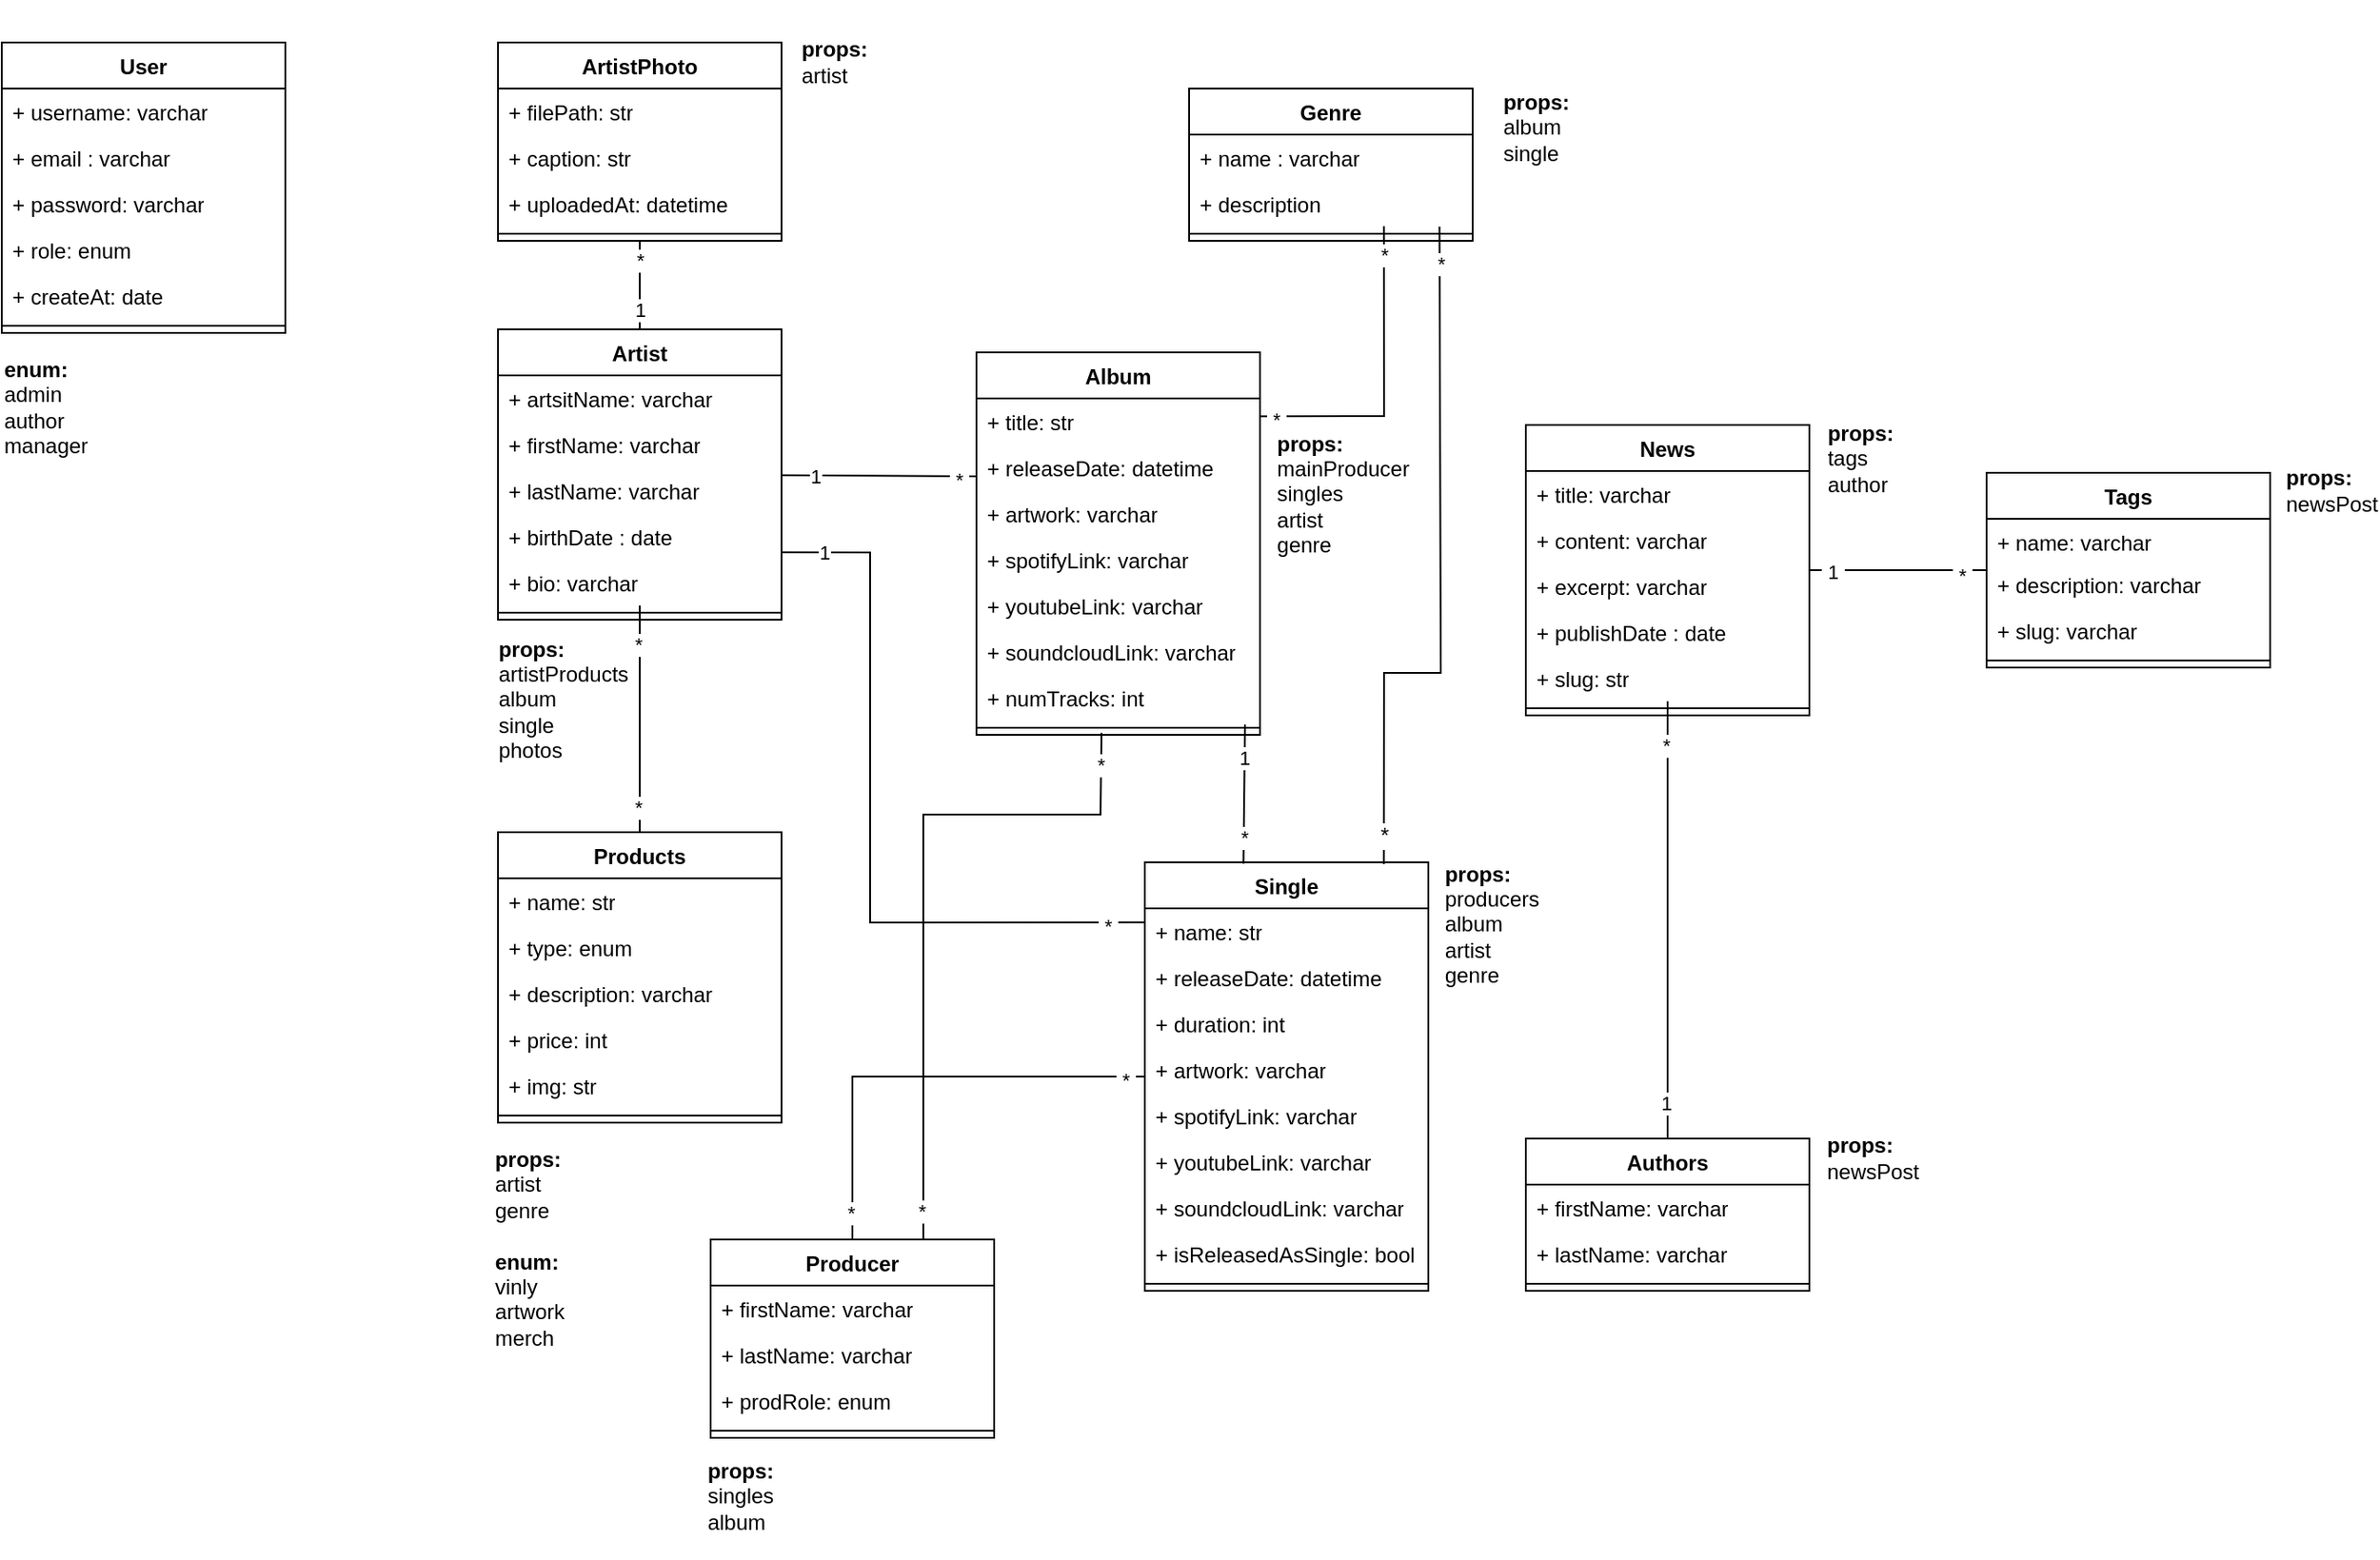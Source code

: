 <mxfile pages="2">
    <diagram name="UML" id="DtVTXq3EOntpWy3pXbEz">
        <mxGraphModel dx="1251" dy="619" grid="1" gridSize="10" guides="1" tooltips="1" connect="1" arrows="1" fold="1" page="1" pageScale="1" pageWidth="850" pageHeight="1100" math="0" shadow="0">
            <root>
                <mxCell id="0"/>
                <mxCell id="1" parent="0"/>
                <mxCell id="GD-0wkw36oxGfVHWwGmy-5" value="Artist" style="swimlane;fontStyle=1;align=center;verticalAlign=top;childLayout=stackLayout;horizontal=1;startSize=26;horizontalStack=0;resizeParent=1;resizeParentMax=0;resizeLast=0;collapsible=1;marginBottom=0;whiteSpace=wrap;html=1;" parent="1" vertex="1">
                    <mxGeometry x="-520" y="326" width="160" height="164" as="geometry"/>
                </mxCell>
                <mxCell id="GD-0wkw36oxGfVHWwGmy-6" value="+ artsitName: varchar" style="text;strokeColor=none;fillColor=none;align=left;verticalAlign=top;spacingLeft=4;spacingRight=4;overflow=hidden;rotatable=0;points=[[0,0.5],[1,0.5]];portConstraint=eastwest;whiteSpace=wrap;html=1;" parent="GD-0wkw36oxGfVHWwGmy-5" vertex="1">
                    <mxGeometry y="26" width="160" height="26" as="geometry"/>
                </mxCell>
                <mxCell id="GD-0wkw36oxGfVHWwGmy-8" value="+ firstName: varchar" style="text;strokeColor=none;fillColor=none;align=left;verticalAlign=top;spacingLeft=4;spacingRight=4;overflow=hidden;rotatable=0;points=[[0,0.5],[1,0.5]];portConstraint=eastwest;whiteSpace=wrap;html=1;" parent="GD-0wkw36oxGfVHWwGmy-5" vertex="1">
                    <mxGeometry y="52" width="160" height="26" as="geometry"/>
                </mxCell>
                <mxCell id="GD-0wkw36oxGfVHWwGmy-41" value="+ lastName: varchar" style="text;strokeColor=none;fillColor=none;align=left;verticalAlign=top;spacingLeft=4;spacingRight=4;overflow=hidden;rotatable=0;points=[[0,0.5],[1,0.5]];portConstraint=eastwest;whiteSpace=wrap;html=1;" parent="GD-0wkw36oxGfVHWwGmy-5" vertex="1">
                    <mxGeometry y="78" width="160" height="26" as="geometry"/>
                </mxCell>
                <mxCell id="GD-0wkw36oxGfVHWwGmy-42" value="+ birthDate : date" style="text;strokeColor=none;fillColor=none;align=left;verticalAlign=top;spacingLeft=4;spacingRight=4;overflow=hidden;rotatable=0;points=[[0,0.5],[1,0.5]];portConstraint=eastwest;whiteSpace=wrap;html=1;" parent="GD-0wkw36oxGfVHWwGmy-5" vertex="1">
                    <mxGeometry y="104" width="160" height="26" as="geometry"/>
                </mxCell>
                <mxCell id="GD-0wkw36oxGfVHWwGmy-72" value="+ bio: varchar" style="text;strokeColor=none;fillColor=none;align=left;verticalAlign=top;spacingLeft=4;spacingRight=4;overflow=hidden;rotatable=0;points=[[0,0.5],[1,0.5]];portConstraint=eastwest;whiteSpace=wrap;html=1;" parent="GD-0wkw36oxGfVHWwGmy-5" vertex="1">
                    <mxGeometry y="130" width="160" height="26" as="geometry"/>
                </mxCell>
                <mxCell id="GD-0wkw36oxGfVHWwGmy-7" value="" style="line;strokeWidth=1;fillColor=none;align=left;verticalAlign=middle;spacingTop=-1;spacingLeft=3;spacingRight=3;rotatable=0;labelPosition=right;points=[];portConstraint=eastwest;strokeColor=inherit;" parent="GD-0wkw36oxGfVHWwGmy-5" vertex="1">
                    <mxGeometry y="156" width="160" height="8" as="geometry"/>
                </mxCell>
                <mxCell id="GD-0wkw36oxGfVHWwGmy-9" value="Album" style="swimlane;fontStyle=1;align=center;verticalAlign=top;childLayout=stackLayout;horizontal=1;startSize=26;horizontalStack=0;resizeParent=1;resizeParentMax=0;resizeLast=0;collapsible=1;marginBottom=0;whiteSpace=wrap;html=1;" parent="1" vertex="1">
                    <mxGeometry x="-250" y="339" width="160" height="216" as="geometry"/>
                </mxCell>
                <mxCell id="GD-0wkw36oxGfVHWwGmy-10" value="+ title: str" style="text;strokeColor=none;fillColor=none;align=left;verticalAlign=top;spacingLeft=4;spacingRight=4;overflow=hidden;rotatable=0;points=[[0,0.5],[1,0.5]];portConstraint=eastwest;whiteSpace=wrap;html=1;" parent="GD-0wkw36oxGfVHWwGmy-9" vertex="1">
                    <mxGeometry y="26" width="160" height="26" as="geometry"/>
                </mxCell>
                <mxCell id="GD-0wkw36oxGfVHWwGmy-12" value="+ releaseDate: datetime" style="text;strokeColor=none;fillColor=none;align=left;verticalAlign=top;spacingLeft=4;spacingRight=4;overflow=hidden;rotatable=0;points=[[0,0.5],[1,0.5]];portConstraint=eastwest;whiteSpace=wrap;html=1;" parent="GD-0wkw36oxGfVHWwGmy-9" vertex="1">
                    <mxGeometry y="52" width="160" height="26" as="geometry"/>
                </mxCell>
                <mxCell id="GD-0wkw36oxGfVHWwGmy-61" value="+ artwork: varchar" style="text;strokeColor=none;fillColor=none;align=left;verticalAlign=top;spacingLeft=4;spacingRight=4;overflow=hidden;rotatable=0;points=[[0,0.5],[1,0.5]];portConstraint=eastwest;whiteSpace=wrap;html=1;" parent="GD-0wkw36oxGfVHWwGmy-9" vertex="1">
                    <mxGeometry y="78" width="160" height="26" as="geometry"/>
                </mxCell>
                <mxCell id="4UESh3HdIKVy0CtWWkke-27" value="+ spotifyLink: varchar" style="text;strokeColor=none;fillColor=none;align=left;verticalAlign=top;spacingLeft=4;spacingRight=4;overflow=hidden;rotatable=0;points=[[0,0.5],[1,0.5]];portConstraint=eastwest;whiteSpace=wrap;html=1;" parent="GD-0wkw36oxGfVHWwGmy-9" vertex="1">
                    <mxGeometry y="104" width="160" height="26" as="geometry"/>
                </mxCell>
                <mxCell id="4UESh3HdIKVy0CtWWkke-28" value="+ youtubeLink: varchar" style="text;strokeColor=none;fillColor=none;align=left;verticalAlign=top;spacingLeft=4;spacingRight=4;overflow=hidden;rotatable=0;points=[[0,0.5],[1,0.5]];portConstraint=eastwest;whiteSpace=wrap;html=1;" parent="GD-0wkw36oxGfVHWwGmy-9" vertex="1">
                    <mxGeometry y="130" width="160" height="26" as="geometry"/>
                </mxCell>
                <mxCell id="4UESh3HdIKVy0CtWWkke-29" value="+ soundcloudLink: varchar" style="text;strokeColor=none;fillColor=none;align=left;verticalAlign=top;spacingLeft=4;spacingRight=4;overflow=hidden;rotatable=0;points=[[0,0.5],[1,0.5]];portConstraint=eastwest;whiteSpace=wrap;html=1;" parent="GD-0wkw36oxGfVHWwGmy-9" vertex="1">
                    <mxGeometry y="156" width="160" height="26" as="geometry"/>
                </mxCell>
                <mxCell id="4UESh3HdIKVy0CtWWkke-36" value="+ numTracks: int" style="text;strokeColor=none;fillColor=none;align=left;verticalAlign=top;spacingLeft=4;spacingRight=4;overflow=hidden;rotatable=0;points=[[0,0.5],[1,0.5]];portConstraint=eastwest;whiteSpace=wrap;html=1;" parent="GD-0wkw36oxGfVHWwGmy-9" vertex="1">
                    <mxGeometry y="182" width="160" height="26" as="geometry"/>
                </mxCell>
                <mxCell id="GD-0wkw36oxGfVHWwGmy-11" value="" style="line;strokeWidth=1;fillColor=none;align=left;verticalAlign=middle;spacingTop=-1;spacingLeft=3;spacingRight=3;rotatable=0;labelPosition=right;points=[];portConstraint=eastwest;strokeColor=inherit;" parent="GD-0wkw36oxGfVHWwGmy-9" vertex="1">
                    <mxGeometry y="208" width="160" height="8" as="geometry"/>
                </mxCell>
                <mxCell id="GD-0wkw36oxGfVHWwGmy-13" value="News" style="swimlane;fontStyle=1;align=center;verticalAlign=top;childLayout=stackLayout;horizontal=1;startSize=26;horizontalStack=0;resizeParent=1;resizeParentMax=0;resizeLast=0;collapsible=1;marginBottom=0;whiteSpace=wrap;html=1;" parent="1" vertex="1">
                    <mxGeometry x="60" y="380" width="160" height="164" as="geometry"/>
                </mxCell>
                <mxCell id="GD-0wkw36oxGfVHWwGmy-14" value="+ title: varchar" style="text;strokeColor=none;fillColor=none;align=left;verticalAlign=top;spacingLeft=4;spacingRight=4;overflow=hidden;rotatable=0;points=[[0,0.5],[1,0.5]];portConstraint=eastwest;whiteSpace=wrap;html=1;" parent="GD-0wkw36oxGfVHWwGmy-13" vertex="1">
                    <mxGeometry y="26" width="160" height="26" as="geometry"/>
                </mxCell>
                <mxCell id="GD-0wkw36oxGfVHWwGmy-16" value="+ content: varchar" style="text;strokeColor=none;fillColor=none;align=left;verticalAlign=top;spacingLeft=4;spacingRight=4;overflow=hidden;rotatable=0;points=[[0,0.5],[1,0.5]];portConstraint=eastwest;whiteSpace=wrap;html=1;" parent="GD-0wkw36oxGfVHWwGmy-13" vertex="1">
                    <mxGeometry y="52" width="160" height="26" as="geometry"/>
                </mxCell>
                <mxCell id="GD-0wkw36oxGfVHWwGmy-70" value="+ excerpt: varchar" style="text;strokeColor=none;fillColor=none;align=left;verticalAlign=top;spacingLeft=4;spacingRight=4;overflow=hidden;rotatable=0;points=[[0,0.5],[1,0.5]];portConstraint=eastwest;whiteSpace=wrap;html=1;" parent="GD-0wkw36oxGfVHWwGmy-13" vertex="1">
                    <mxGeometry y="78" width="160" height="26" as="geometry"/>
                </mxCell>
                <mxCell id="GD-0wkw36oxGfVHWwGmy-71" value="+ publishDate : date" style="text;strokeColor=none;fillColor=none;align=left;verticalAlign=top;spacingLeft=4;spacingRight=4;overflow=hidden;rotatable=0;points=[[0,0.5],[1,0.5]];portConstraint=eastwest;whiteSpace=wrap;html=1;" parent="GD-0wkw36oxGfVHWwGmy-13" vertex="1">
                    <mxGeometry y="104" width="160" height="26" as="geometry"/>
                </mxCell>
                <mxCell id="GD-0wkw36oxGfVHWwGmy-80" value="+ slug: str" style="text;strokeColor=none;fillColor=none;align=left;verticalAlign=top;spacingLeft=4;spacingRight=4;overflow=hidden;rotatable=0;points=[[0,0.5],[1,0.5]];portConstraint=eastwest;whiteSpace=wrap;html=1;" parent="GD-0wkw36oxGfVHWwGmy-13" vertex="1">
                    <mxGeometry y="130" width="160" height="26" as="geometry"/>
                </mxCell>
                <mxCell id="GD-0wkw36oxGfVHWwGmy-15" value="" style="line;strokeWidth=1;fillColor=none;align=left;verticalAlign=middle;spacingTop=-1;spacingLeft=3;spacingRight=3;rotatable=0;labelPosition=right;points=[];portConstraint=eastwest;strokeColor=inherit;" parent="GD-0wkw36oxGfVHWwGmy-13" vertex="1">
                    <mxGeometry y="156" width="160" height="8" as="geometry"/>
                </mxCell>
                <mxCell id="GD-0wkw36oxGfVHWwGmy-17" value="Products" style="swimlane;fontStyle=1;align=center;verticalAlign=top;childLayout=stackLayout;horizontal=1;startSize=26;horizontalStack=0;resizeParent=1;resizeParentMax=0;resizeLast=0;collapsible=1;marginBottom=0;whiteSpace=wrap;html=1;" parent="1" vertex="1">
                    <mxGeometry x="-520" y="610" width="160" height="164" as="geometry"/>
                </mxCell>
                <mxCell id="GD-0wkw36oxGfVHWwGmy-18" value="+ name: str" style="text;strokeColor=none;fillColor=none;align=left;verticalAlign=top;spacingLeft=4;spacingRight=4;overflow=hidden;rotatable=0;points=[[0,0.5],[1,0.5]];portConstraint=eastwest;whiteSpace=wrap;html=1;" parent="GD-0wkw36oxGfVHWwGmy-17" vertex="1">
                    <mxGeometry y="26" width="160" height="26" as="geometry"/>
                </mxCell>
                <mxCell id="GD-0wkw36oxGfVHWwGmy-20" value="+ type: enum" style="text;strokeColor=none;fillColor=none;align=left;verticalAlign=top;spacingLeft=4;spacingRight=4;overflow=hidden;rotatable=0;points=[[0,0.5],[1,0.5]];portConstraint=eastwest;whiteSpace=wrap;html=1;" parent="GD-0wkw36oxGfVHWwGmy-17" vertex="1">
                    <mxGeometry y="52" width="160" height="26" as="geometry"/>
                </mxCell>
                <mxCell id="GD-0wkw36oxGfVHWwGmy-68" value="+ description: varchar" style="text;strokeColor=none;fillColor=none;align=left;verticalAlign=top;spacingLeft=4;spacingRight=4;overflow=hidden;rotatable=0;points=[[0,0.5],[1,0.5]];portConstraint=eastwest;whiteSpace=wrap;html=1;" parent="GD-0wkw36oxGfVHWwGmy-17" vertex="1">
                    <mxGeometry y="78" width="160" height="26" as="geometry"/>
                </mxCell>
                <mxCell id="GD-0wkw36oxGfVHWwGmy-69" value="+ price: int" style="text;strokeColor=none;fillColor=none;align=left;verticalAlign=top;spacingLeft=4;spacingRight=4;overflow=hidden;rotatable=0;points=[[0,0.5],[1,0.5]];portConstraint=eastwest;whiteSpace=wrap;html=1;" parent="GD-0wkw36oxGfVHWwGmy-17" vertex="1">
                    <mxGeometry y="104" width="160" height="26" as="geometry"/>
                </mxCell>
                <mxCell id="2" value="+ img: str" style="text;strokeColor=none;fillColor=none;align=left;verticalAlign=top;spacingLeft=4;spacingRight=4;overflow=hidden;rotatable=0;points=[[0,0.5],[1,0.5]];portConstraint=eastwest;whiteSpace=wrap;html=1;" parent="GD-0wkw36oxGfVHWwGmy-17" vertex="1">
                    <mxGeometry y="130" width="160" height="26" as="geometry"/>
                </mxCell>
                <mxCell id="GD-0wkw36oxGfVHWwGmy-19" value="" style="line;strokeWidth=1;fillColor=none;align=left;verticalAlign=middle;spacingTop=-1;spacingLeft=3;spacingRight=3;rotatable=0;labelPosition=right;points=[];portConstraint=eastwest;strokeColor=inherit;" parent="GD-0wkw36oxGfVHWwGmy-17" vertex="1">
                    <mxGeometry y="156" width="160" height="8" as="geometry"/>
                </mxCell>
                <mxCell id="GD-0wkw36oxGfVHWwGmy-37" value="Authors" style="swimlane;fontStyle=1;align=center;verticalAlign=top;childLayout=stackLayout;horizontal=1;startSize=26;horizontalStack=0;resizeParent=1;resizeParentMax=0;resizeLast=0;collapsible=1;marginBottom=0;whiteSpace=wrap;html=1;" parent="1" vertex="1">
                    <mxGeometry x="60" y="783" width="160" height="86" as="geometry"/>
                </mxCell>
                <mxCell id="GD-0wkw36oxGfVHWwGmy-38" value="+ firstName: varchar" style="text;strokeColor=none;fillColor=none;align=left;verticalAlign=top;spacingLeft=4;spacingRight=4;overflow=hidden;rotatable=0;points=[[0,0.5],[1,0.5]];portConstraint=eastwest;whiteSpace=wrap;html=1;" parent="GD-0wkw36oxGfVHWwGmy-37" vertex="1">
                    <mxGeometry y="26" width="160" height="26" as="geometry"/>
                </mxCell>
                <mxCell id="GD-0wkw36oxGfVHWwGmy-40" value="+ lastName: varchar" style="text;strokeColor=none;fillColor=none;align=left;verticalAlign=top;spacingLeft=4;spacingRight=4;overflow=hidden;rotatable=0;points=[[0,0.5],[1,0.5]];portConstraint=eastwest;whiteSpace=wrap;html=1;" parent="GD-0wkw36oxGfVHWwGmy-37" vertex="1">
                    <mxGeometry y="52" width="160" height="26" as="geometry"/>
                </mxCell>
                <mxCell id="GD-0wkw36oxGfVHWwGmy-39" value="" style="line;strokeWidth=1;fillColor=none;align=left;verticalAlign=middle;spacingTop=-1;spacingLeft=3;spacingRight=3;rotatable=0;labelPosition=right;points=[];portConstraint=eastwest;strokeColor=inherit;" parent="GD-0wkw36oxGfVHWwGmy-37" vertex="1">
                    <mxGeometry y="78" width="160" height="8" as="geometry"/>
                </mxCell>
                <mxCell id="GD-0wkw36oxGfVHWwGmy-44" value="Genre" style="swimlane;fontStyle=1;align=center;verticalAlign=top;childLayout=stackLayout;horizontal=1;startSize=26;horizontalStack=0;resizeParent=1;resizeParentMax=0;resizeLast=0;collapsible=1;marginBottom=0;whiteSpace=wrap;html=1;" parent="1" vertex="1">
                    <mxGeometry x="-130" y="190" width="160" height="86" as="geometry"/>
                </mxCell>
                <mxCell id="GD-0wkw36oxGfVHWwGmy-45" value="+ name : varchar" style="text;strokeColor=none;fillColor=none;align=left;verticalAlign=top;spacingLeft=4;spacingRight=4;overflow=hidden;rotatable=0;points=[[0,0.5],[1,0.5]];portConstraint=eastwest;whiteSpace=wrap;html=1;" parent="GD-0wkw36oxGfVHWwGmy-44" vertex="1">
                    <mxGeometry y="26" width="160" height="26" as="geometry"/>
                </mxCell>
                <mxCell id="GD-0wkw36oxGfVHWwGmy-47" value="+ description" style="text;strokeColor=none;fillColor=none;align=left;verticalAlign=top;spacingLeft=4;spacingRight=4;overflow=hidden;rotatable=0;points=[[0,0.5],[1,0.5]];portConstraint=eastwest;whiteSpace=wrap;html=1;" parent="GD-0wkw36oxGfVHWwGmy-44" vertex="1">
                    <mxGeometry y="52" width="160" height="26" as="geometry"/>
                </mxCell>
                <mxCell id="GD-0wkw36oxGfVHWwGmy-46" value="" style="line;strokeWidth=1;fillColor=none;align=left;verticalAlign=middle;spacingTop=-1;spacingLeft=3;spacingRight=3;rotatable=0;labelPosition=right;points=[];portConstraint=eastwest;strokeColor=inherit;" parent="GD-0wkw36oxGfVHWwGmy-44" vertex="1">
                    <mxGeometry y="78" width="160" height="8" as="geometry"/>
                </mxCell>
                <mxCell id="GD-0wkw36oxGfVHWwGmy-51" value="Producer" style="swimlane;fontStyle=1;align=center;verticalAlign=top;childLayout=stackLayout;horizontal=1;startSize=26;horizontalStack=0;resizeParent=1;resizeParentMax=0;resizeLast=0;collapsible=1;marginBottom=0;whiteSpace=wrap;html=1;" parent="1" vertex="1">
                    <mxGeometry x="-400" y="840" width="160" height="112" as="geometry"/>
                </mxCell>
                <mxCell id="GD-0wkw36oxGfVHWwGmy-52" value="+ firstName: varchar" style="text;strokeColor=none;fillColor=none;align=left;verticalAlign=top;spacingLeft=4;spacingRight=4;overflow=hidden;rotatable=0;points=[[0,0.5],[1,0.5]];portConstraint=eastwest;whiteSpace=wrap;html=1;" parent="GD-0wkw36oxGfVHWwGmy-51" vertex="1">
                    <mxGeometry y="26" width="160" height="26" as="geometry"/>
                </mxCell>
                <mxCell id="4UESh3HdIKVy0CtWWkke-35" value="+ lastName: varchar" style="text;strokeColor=none;fillColor=none;align=left;verticalAlign=top;spacingLeft=4;spacingRight=4;overflow=hidden;rotatable=0;points=[[0,0.5],[1,0.5]];portConstraint=eastwest;whiteSpace=wrap;html=1;" parent="GD-0wkw36oxGfVHWwGmy-51" vertex="1">
                    <mxGeometry y="52" width="160" height="26" as="geometry"/>
                </mxCell>
                <mxCell id="ZpP_LPlUq7mMSXx5Xfhz-1" value="+ prodRole: enum" style="text;strokeColor=none;fillColor=none;align=left;verticalAlign=top;spacingLeft=4;spacingRight=4;overflow=hidden;rotatable=0;points=[[0,0.5],[1,0.5]];portConstraint=eastwest;whiteSpace=wrap;html=1;" parent="GD-0wkw36oxGfVHWwGmy-51" vertex="1">
                    <mxGeometry y="78" width="160" height="26" as="geometry"/>
                </mxCell>
                <mxCell id="GD-0wkw36oxGfVHWwGmy-53" value="" style="line;strokeWidth=1;fillColor=none;align=left;verticalAlign=middle;spacingTop=-1;spacingLeft=3;spacingRight=3;rotatable=0;labelPosition=right;points=[];portConstraint=eastwest;strokeColor=inherit;" parent="GD-0wkw36oxGfVHWwGmy-51" vertex="1">
                    <mxGeometry y="104" width="160" height="8" as="geometry"/>
                </mxCell>
                <mxCell id="GD-0wkw36oxGfVHWwGmy-62" value="Single" style="swimlane;fontStyle=1;align=center;verticalAlign=top;childLayout=stackLayout;horizontal=1;startSize=26;horizontalStack=0;resizeParent=1;resizeParentMax=0;resizeLast=0;collapsible=1;marginBottom=0;whiteSpace=wrap;html=1;" parent="1" vertex="1">
                    <mxGeometry x="-155" y="627" width="160" height="242" as="geometry"/>
                </mxCell>
                <mxCell id="GD-0wkw36oxGfVHWwGmy-63" value="+ name: str" style="text;strokeColor=none;fillColor=none;align=left;verticalAlign=top;spacingLeft=4;spacingRight=4;overflow=hidden;rotatable=0;points=[[0,0.5],[1,0.5]];portConstraint=eastwest;whiteSpace=wrap;html=1;" parent="GD-0wkw36oxGfVHWwGmy-62" vertex="1">
                    <mxGeometry y="26" width="160" height="26" as="geometry"/>
                </mxCell>
                <mxCell id="GD-0wkw36oxGfVHWwGmy-65" value="+ releaseDate: datetime" style="text;strokeColor=none;fillColor=none;align=left;verticalAlign=top;spacingLeft=4;spacingRight=4;overflow=hidden;rotatable=0;points=[[0,0.5],[1,0.5]];portConstraint=eastwest;whiteSpace=wrap;html=1;" parent="GD-0wkw36oxGfVHWwGmy-62" vertex="1">
                    <mxGeometry y="52" width="160" height="26" as="geometry"/>
                </mxCell>
                <mxCell id="GD-0wkw36oxGfVHWwGmy-66" value="+ duration: int" style="text;strokeColor=none;fillColor=none;align=left;verticalAlign=top;spacingLeft=4;spacingRight=4;overflow=hidden;rotatable=0;points=[[0,0.5],[1,0.5]];portConstraint=eastwest;whiteSpace=wrap;html=1;" parent="GD-0wkw36oxGfVHWwGmy-62" vertex="1">
                    <mxGeometry y="78" width="160" height="26" as="geometry"/>
                </mxCell>
                <mxCell id="GD-0wkw36oxGfVHWwGmy-67" value="+ artwork: varchar" style="text;strokeColor=none;fillColor=none;align=left;verticalAlign=top;spacingLeft=4;spacingRight=4;overflow=hidden;rotatable=0;points=[[0,0.5],[1,0.5]];portConstraint=eastwest;whiteSpace=wrap;html=1;" parent="GD-0wkw36oxGfVHWwGmy-62" vertex="1">
                    <mxGeometry y="104" width="160" height="26" as="geometry"/>
                </mxCell>
                <mxCell id="4UESh3HdIKVy0CtWWkke-31" value="+ spotifyLink: varchar" style="text;strokeColor=none;fillColor=none;align=left;verticalAlign=top;spacingLeft=4;spacingRight=4;overflow=hidden;rotatable=0;points=[[0,0.5],[1,0.5]];portConstraint=eastwest;whiteSpace=wrap;html=1;" parent="GD-0wkw36oxGfVHWwGmy-62" vertex="1">
                    <mxGeometry y="130" width="160" height="26" as="geometry"/>
                </mxCell>
                <mxCell id="4UESh3HdIKVy0CtWWkke-32" value="+ youtubeLink: varchar" style="text;strokeColor=none;fillColor=none;align=left;verticalAlign=top;spacingLeft=4;spacingRight=4;overflow=hidden;rotatable=0;points=[[0,0.5],[1,0.5]];portConstraint=eastwest;whiteSpace=wrap;html=1;" parent="GD-0wkw36oxGfVHWwGmy-62" vertex="1">
                    <mxGeometry y="156" width="160" height="26" as="geometry"/>
                </mxCell>
                <mxCell id="4UESh3HdIKVy0CtWWkke-33" value="+ soundcloudLink: varchar" style="text;strokeColor=none;fillColor=none;align=left;verticalAlign=top;spacingLeft=4;spacingRight=4;overflow=hidden;rotatable=0;points=[[0,0.5],[1,0.5]];portConstraint=eastwest;whiteSpace=wrap;html=1;" parent="GD-0wkw36oxGfVHWwGmy-62" vertex="1">
                    <mxGeometry y="182" width="160" height="26" as="geometry"/>
                </mxCell>
                <mxCell id="4UESh3HdIKVy0CtWWkke-34" value="+ isReleasedAsSingle: bool" style="text;strokeColor=none;fillColor=none;align=left;verticalAlign=top;spacingLeft=4;spacingRight=4;overflow=hidden;rotatable=0;points=[[0,0.5],[1,0.5]];portConstraint=eastwest;whiteSpace=wrap;html=1;" parent="GD-0wkw36oxGfVHWwGmy-62" vertex="1">
                    <mxGeometry y="208" width="160" height="26" as="geometry"/>
                </mxCell>
                <mxCell id="GD-0wkw36oxGfVHWwGmy-64" value="" style="line;strokeWidth=1;fillColor=none;align=left;verticalAlign=middle;spacingTop=-1;spacingLeft=3;spacingRight=3;rotatable=0;labelPosition=right;points=[];portConstraint=eastwest;strokeColor=inherit;" parent="GD-0wkw36oxGfVHWwGmy-62" vertex="1">
                    <mxGeometry y="234" width="160" height="8" as="geometry"/>
                </mxCell>
                <mxCell id="GD-0wkw36oxGfVHWwGmy-74" value="Tags" style="swimlane;fontStyle=1;align=center;verticalAlign=top;childLayout=stackLayout;horizontal=1;startSize=26;horizontalStack=0;resizeParent=1;resizeParentMax=0;resizeLast=0;collapsible=1;marginBottom=0;whiteSpace=wrap;html=1;" parent="1" vertex="1">
                    <mxGeometry x="320" y="407" width="160" height="110" as="geometry"/>
                </mxCell>
                <mxCell id="GD-0wkw36oxGfVHWwGmy-75" value="+ name: varchar" style="text;strokeColor=none;fillColor=none;align=left;verticalAlign=top;spacingLeft=4;spacingRight=4;overflow=hidden;rotatable=0;points=[[0,0.5],[1,0.5]];portConstraint=eastwest;whiteSpace=wrap;html=1;" parent="GD-0wkw36oxGfVHWwGmy-74" vertex="1">
                    <mxGeometry y="26" width="160" height="24" as="geometry"/>
                </mxCell>
                <mxCell id="GD-0wkw36oxGfVHWwGmy-77" value="+ description: varchar" style="text;strokeColor=none;fillColor=none;align=left;verticalAlign=top;spacingLeft=4;spacingRight=4;overflow=hidden;rotatable=0;points=[[0,0.5],[1,0.5]];portConstraint=eastwest;whiteSpace=wrap;html=1;" parent="GD-0wkw36oxGfVHWwGmy-74" vertex="1">
                    <mxGeometry y="50" width="160" height="26" as="geometry"/>
                </mxCell>
                <mxCell id="GD-0wkw36oxGfVHWwGmy-78" value="+ slug: varchar" style="text;strokeColor=none;fillColor=none;align=left;verticalAlign=top;spacingLeft=4;spacingRight=4;overflow=hidden;rotatable=0;points=[[0,0.5],[1,0.5]];portConstraint=eastwest;whiteSpace=wrap;html=1;" parent="GD-0wkw36oxGfVHWwGmy-74" vertex="1">
                    <mxGeometry y="76" width="160" height="26" as="geometry"/>
                </mxCell>
                <mxCell id="GD-0wkw36oxGfVHWwGmy-76" value="" style="line;strokeWidth=1;fillColor=none;align=left;verticalAlign=middle;spacingTop=-1;spacingLeft=3;spacingRight=3;rotatable=0;labelPosition=right;points=[];portConstraint=eastwest;strokeColor=inherit;" parent="GD-0wkw36oxGfVHWwGmy-74" vertex="1">
                    <mxGeometry y="102" width="160" height="8" as="geometry"/>
                </mxCell>
                <mxCell id="4UESh3HdIKVy0CtWWkke-2" value="" style="html=1;verticalAlign=bottom;endArrow=none;curved=0;rounded=0;endFill=0;" parent="1" source="GD-0wkw36oxGfVHWwGmy-5" edge="1">
                    <mxGeometry width="80" relative="1" as="geometry">
                        <mxPoint x="-120" y="640" as="sourcePoint"/>
                        <mxPoint x="-250" y="409" as="targetPoint"/>
                        <mxPoint as="offset"/>
                    </mxGeometry>
                </mxCell>
                <mxCell id="4UESh3HdIKVy0CtWWkke-3" value="1" style="edgeLabel;html=1;align=center;verticalAlign=middle;resizable=0;points=[];" parent="4UESh3HdIKVy0CtWWkke-2" vertex="1" connectable="0">
                    <mxGeometry x="-0.881" relative="1" as="geometry">
                        <mxPoint x="12" as="offset"/>
                    </mxGeometry>
                </mxCell>
                <mxCell id="4UESh3HdIKVy0CtWWkke-4" value="&amp;nbsp;*&amp;nbsp; " style="edgeLabel;html=1;align=center;verticalAlign=middle;resizable=0;points=[];" parent="4UESh3HdIKVy0CtWWkke-2" vertex="1" connectable="0">
                    <mxGeometry x="0.879" relative="1" as="geometry">
                        <mxPoint x="-4" y="2" as="offset"/>
                    </mxGeometry>
                </mxCell>
                <mxCell id="4UESh3HdIKVy0CtWWkke-5" value="" style="html=1;verticalAlign=bottom;endArrow=none;curved=0;rounded=0;endFill=0;entryX=0;entryY=0.14;entryDx=0;entryDy=0;exitX=1.003;exitY=0.84;exitDx=0;exitDy=0;exitPerimeter=0;entryPerimeter=0;" parent="1" source="GD-0wkw36oxGfVHWwGmy-42" target="GD-0wkw36oxGfVHWwGmy-62" edge="1">
                    <mxGeometry width="80" relative="1" as="geometry">
                        <mxPoint x="-350" y="418" as="sourcePoint"/>
                        <mxPoint x="-230" y="418" as="targetPoint"/>
                        <mxPoint as="offset"/>
                        <Array as="points">
                            <mxPoint x="-310" y="452"/>
                            <mxPoint x="-310" y="661"/>
                        </Array>
                    </mxGeometry>
                </mxCell>
                <mxCell id="4UESh3HdIKVy0CtWWkke-6" value="1" style="edgeLabel;html=1;align=center;verticalAlign=middle;resizable=0;points=[];" parent="4UESh3HdIKVy0CtWWkke-5" vertex="1" connectable="0">
                    <mxGeometry x="-0.881" relative="1" as="geometry">
                        <mxPoint x="-1" as="offset"/>
                    </mxGeometry>
                </mxCell>
                <mxCell id="4UESh3HdIKVy0CtWWkke-7" value="&amp;nbsp;*&amp;nbsp; " style="edgeLabel;html=1;align=center;verticalAlign=middle;resizable=0;points=[];" parent="4UESh3HdIKVy0CtWWkke-5" vertex="1" connectable="0">
                    <mxGeometry x="0.879" relative="1" as="geometry">
                        <mxPoint x="4" y="2" as="offset"/>
                    </mxGeometry>
                </mxCell>
                <mxCell id="4UESh3HdIKVy0CtWWkke-8" value="" style="html=1;verticalAlign=bottom;endArrow=none;curved=0;rounded=0;endFill=0;entryX=0.348;entryY=0.003;entryDx=0;entryDy=0;entryPerimeter=0;exitX=0.947;exitY=0.273;exitDx=0;exitDy=0;exitPerimeter=0;" parent="1" source="GD-0wkw36oxGfVHWwGmy-11" target="GD-0wkw36oxGfVHWwGmy-62" edge="1">
                    <mxGeometry width="80" relative="1" as="geometry">
                        <mxPoint x="-99" y="560" as="sourcePoint"/>
                        <mxPoint x="-110" y="627" as="targetPoint"/>
                        <mxPoint as="offset"/>
                    </mxGeometry>
                </mxCell>
                <mxCell id="4UESh3HdIKVy0CtWWkke-9" value="&lt;div&gt;1&lt;/div&gt;" style="edgeLabel;html=1;align=center;verticalAlign=middle;resizable=0;points=[];" parent="4UESh3HdIKVy0CtWWkke-8" vertex="1" connectable="0">
                    <mxGeometry x="-0.881" relative="1" as="geometry">
                        <mxPoint x="-1" y="14" as="offset"/>
                    </mxGeometry>
                </mxCell>
                <mxCell id="4UESh3HdIKVy0CtWWkke-10" value="&amp;nbsp;*&amp;nbsp; " style="edgeLabel;html=1;align=center;verticalAlign=middle;resizable=0;points=[];" parent="4UESh3HdIKVy0CtWWkke-8" vertex="1" connectable="0">
                    <mxGeometry x="0.879" relative="1" as="geometry">
                        <mxPoint y="-10" as="offset"/>
                    </mxGeometry>
                </mxCell>
                <mxCell id="4UESh3HdIKVy0CtWWkke-11" value="" style="html=1;verticalAlign=bottom;endArrow=none;curved=0;rounded=0;endFill=0;" parent="1" source="GD-0wkw36oxGfVHWwGmy-72" target="GD-0wkw36oxGfVHWwGmy-17" edge="1">
                    <mxGeometry width="80" relative="1" as="geometry">
                        <mxPoint x="-440" y="510" as="sourcePoint"/>
                        <mxPoint x="-440.43" y="603" as="targetPoint"/>
                        <mxPoint as="offset"/>
                    </mxGeometry>
                </mxCell>
                <mxCell id="4UESh3HdIKVy0CtWWkke-12" value="&lt;div&gt;*&lt;/div&gt;" style="edgeLabel;html=1;align=center;verticalAlign=middle;resizable=0;points=[];" parent="4UESh3HdIKVy0CtWWkke-11" vertex="1" connectable="0">
                    <mxGeometry x="-0.881" relative="1" as="geometry">
                        <mxPoint x="-1" y="14" as="offset"/>
                    </mxGeometry>
                </mxCell>
                <mxCell id="4UESh3HdIKVy0CtWWkke-13" value="&amp;nbsp;*&amp;nbsp; " style="edgeLabel;html=1;align=center;verticalAlign=middle;resizable=0;points=[];" parent="4UESh3HdIKVy0CtWWkke-11" vertex="1" connectable="0">
                    <mxGeometry x="0.879" relative="1" as="geometry">
                        <mxPoint x="-1" y="-7" as="offset"/>
                    </mxGeometry>
                </mxCell>
                <mxCell id="4UESh3HdIKVy0CtWWkke-18" value="" style="html=1;verticalAlign=bottom;endArrow=none;curved=0;rounded=0;endFill=0;entryX=0.997;entryY=0.391;entryDx=0;entryDy=0;entryPerimeter=0;exitX=0.687;exitY=0.99;exitDx=0;exitDy=0;exitPerimeter=0;" parent="1" source="GD-0wkw36oxGfVHWwGmy-47" target="GD-0wkw36oxGfVHWwGmy-10" edge="1">
                    <mxGeometry width="80" relative="1" as="geometry">
                        <mxPoint x="-20" y="280" as="sourcePoint"/>
                        <mxPoint x="-160" y="320" as="targetPoint"/>
                        <mxPoint as="offset"/>
                        <Array as="points">
                            <mxPoint x="-20" y="375"/>
                        </Array>
                    </mxGeometry>
                </mxCell>
                <mxCell id="4UESh3HdIKVy0CtWWkke-19" value="*" style="edgeLabel;html=1;align=center;verticalAlign=middle;resizable=0;points=[];" parent="4UESh3HdIKVy0CtWWkke-18" vertex="1" connectable="0">
                    <mxGeometry x="-0.881" relative="1" as="geometry">
                        <mxPoint y="6" as="offset"/>
                    </mxGeometry>
                </mxCell>
                <mxCell id="4UESh3HdIKVy0CtWWkke-20" value="&amp;nbsp;*&amp;nbsp; " style="edgeLabel;html=1;align=center;verticalAlign=middle;resizable=0;points=[];" parent="4UESh3HdIKVy0CtWWkke-18" vertex="1" connectable="0">
                    <mxGeometry x="0.879" relative="1" as="geometry">
                        <mxPoint x="-2" y="2" as="offset"/>
                    </mxGeometry>
                </mxCell>
                <mxCell id="4UESh3HdIKVy0CtWWkke-24" value="" style="html=1;verticalAlign=bottom;endArrow=none;curved=0;rounded=0;endFill=0;exitX=0.883;exitY=1;exitDx=0;exitDy=0;exitPerimeter=0;entryX=0.843;entryY=0.004;entryDx=0;entryDy=0;entryPerimeter=0;" parent="1" source="GD-0wkw36oxGfVHWwGmy-47" target="GD-0wkw36oxGfVHWwGmy-62" edge="1">
                    <mxGeometry width="80" relative="1" as="geometry">
                        <mxPoint x="20" y="310" as="sourcePoint"/>
                        <mxPoint x="-20" y="569" as="targetPoint"/>
                        <mxPoint as="offset"/>
                        <Array as="points">
                            <mxPoint x="12" y="520"/>
                            <mxPoint x="-20" y="520"/>
                        </Array>
                    </mxGeometry>
                </mxCell>
                <mxCell id="4UESh3HdIKVy0CtWWkke-25" value="*" style="edgeLabel;html=1;align=center;verticalAlign=middle;resizable=0;points=[];spacingTop=0;spacing=0;" parent="4UESh3HdIKVy0CtWWkke-24" vertex="1" connectable="0">
                    <mxGeometry x="-0.881" relative="1" as="geometry">
                        <mxPoint y="-3" as="offset"/>
                    </mxGeometry>
                </mxCell>
                <mxCell id="4UESh3HdIKVy0CtWWkke-37" value="&amp;nbsp;*&amp;nbsp; " style="edgeLabel;html=1;align=center;verticalAlign=middle;resizable=0;points=[];spacingLeft=4;spacingRight=4;fontFamily=Helvetica;fontSize=12;fontColor=default;fillColor=none;gradientColor=none;" parent="4UESh3HdIKVy0CtWWkke-24" vertex="1" connectable="0">
                    <mxGeometry x="0.911" y="2" relative="1" as="geometry">
                        <mxPoint x="-2" y="1" as="offset"/>
                    </mxGeometry>
                </mxCell>
                <mxCell id="4UESh3HdIKVy0CtWWkke-38" value="ArtistPhoto" style="swimlane;fontStyle=1;align=center;verticalAlign=top;childLayout=stackLayout;horizontal=1;startSize=26;horizontalStack=0;resizeParent=1;resizeParentMax=0;resizeLast=0;collapsible=1;marginBottom=0;whiteSpace=wrap;html=1;" parent="1" vertex="1">
                    <mxGeometry x="-520" y="164" width="160" height="112" as="geometry"/>
                </mxCell>
                <mxCell id="4UESh3HdIKVy0CtWWkke-39" value="+ filePath: str" style="text;strokeColor=none;fillColor=none;align=left;verticalAlign=top;spacingLeft=4;spacingRight=4;overflow=hidden;rotatable=0;points=[[0,0.5],[1,0.5]];portConstraint=eastwest;whiteSpace=wrap;html=1;" parent="4UESh3HdIKVy0CtWWkke-38" vertex="1">
                    <mxGeometry y="26" width="160" height="26" as="geometry"/>
                </mxCell>
                <mxCell id="4UESh3HdIKVy0CtWWkke-41" value="+ caption: str" style="text;strokeColor=none;fillColor=none;align=left;verticalAlign=top;spacingLeft=4;spacingRight=4;overflow=hidden;rotatable=0;points=[[0,0.5],[1,0.5]];portConstraint=eastwest;whiteSpace=wrap;html=1;" parent="4UESh3HdIKVy0CtWWkke-38" vertex="1">
                    <mxGeometry y="52" width="160" height="26" as="geometry"/>
                </mxCell>
                <mxCell id="4UESh3HdIKVy0CtWWkke-42" value="+ uploadedAt: datetime" style="text;strokeColor=none;fillColor=none;align=left;verticalAlign=top;spacingLeft=4;spacingRight=4;overflow=hidden;rotatable=0;points=[[0,0.5],[1,0.5]];portConstraint=eastwest;whiteSpace=wrap;html=1;" parent="4UESh3HdIKVy0CtWWkke-38" vertex="1">
                    <mxGeometry y="78" width="160" height="26" as="geometry"/>
                </mxCell>
                <mxCell id="4UESh3HdIKVy0CtWWkke-40" value="" style="line;strokeWidth=1;fillColor=none;align=left;verticalAlign=middle;spacingTop=-1;spacingLeft=3;spacingRight=3;rotatable=0;labelPosition=right;points=[];portConstraint=eastwest;strokeColor=inherit;" parent="4UESh3HdIKVy0CtWWkke-38" vertex="1">
                    <mxGeometry y="104" width="160" height="8" as="geometry"/>
                </mxCell>
                <mxCell id="4UESh3HdIKVy0CtWWkke-44" value="" style="html=1;verticalAlign=bottom;endArrow=none;curved=0;rounded=0;endFill=0;" parent="1" source="GD-0wkw36oxGfVHWwGmy-5" target="4UESh3HdIKVy0CtWWkke-38" edge="1">
                    <mxGeometry width="80" relative="1" as="geometry">
                        <mxPoint x="-430" y="500" as="sourcePoint"/>
                        <mxPoint x="-310" y="250" as="targetPoint"/>
                        <mxPoint as="offset"/>
                    </mxGeometry>
                </mxCell>
                <mxCell id="4UESh3HdIKVy0CtWWkke-45" value="&lt;div&gt;1&lt;/div&gt;" style="edgeLabel;html=1;align=center;verticalAlign=middle;resizable=0;points=[];" parent="4UESh3HdIKVy0CtWWkke-44" vertex="1" connectable="0">
                    <mxGeometry x="-0.881" relative="1" as="geometry">
                        <mxPoint y="-8" as="offset"/>
                    </mxGeometry>
                </mxCell>
                <mxCell id="4UESh3HdIKVy0CtWWkke-46" value="&amp;nbsp;*&amp;nbsp; " style="edgeLabel;html=1;align=center;verticalAlign=middle;resizable=0;points=[];" parent="4UESh3HdIKVy0CtWWkke-44" vertex="1" connectable="0">
                    <mxGeometry x="0.879" relative="1" as="geometry">
                        <mxPoint y="8" as="offset"/>
                    </mxGeometry>
                </mxCell>
                <mxCell id="4UESh3HdIKVy0CtWWkke-47" value="" style="html=1;verticalAlign=bottom;endArrow=none;curved=0;rounded=0;endFill=0;" parent="1" source="GD-0wkw36oxGfVHWwGmy-51" target="GD-0wkw36oxGfVHWwGmy-62" edge="1">
                    <mxGeometry width="80" relative="1" as="geometry">
                        <mxPoint x="-350" y="470" as="sourcePoint"/>
                        <mxPoint x="-145" y="671" as="targetPoint"/>
                        <mxPoint as="offset"/>
                        <Array as="points">
                            <mxPoint x="-320" y="748"/>
                        </Array>
                    </mxGeometry>
                </mxCell>
                <mxCell id="4UESh3HdIKVy0CtWWkke-48" value="*" style="edgeLabel;html=1;align=center;verticalAlign=middle;resizable=0;points=[];" parent="4UESh3HdIKVy0CtWWkke-47" vertex="1" connectable="0">
                    <mxGeometry x="-0.881" relative="1" as="geometry">
                        <mxPoint x="-1" as="offset"/>
                    </mxGeometry>
                </mxCell>
                <mxCell id="4UESh3HdIKVy0CtWWkke-49" value="&amp;nbsp;*&amp;nbsp; " style="edgeLabel;html=1;align=center;verticalAlign=middle;resizable=0;points=[];" parent="4UESh3HdIKVy0CtWWkke-47" vertex="1" connectable="0">
                    <mxGeometry x="0.879" relative="1" as="geometry">
                        <mxPoint x="4" y="2" as="offset"/>
                    </mxGeometry>
                </mxCell>
                <mxCell id="4UESh3HdIKVy0CtWWkke-50" value="" style="html=1;verticalAlign=bottom;endArrow=none;curved=0;rounded=0;endFill=0;exitX=0.5;exitY=0;exitDx=0;exitDy=0;" parent="1" source="GD-0wkw36oxGfVHWwGmy-37" target="GD-0wkw36oxGfVHWwGmy-80" edge="1">
                    <mxGeometry width="80" relative="1" as="geometry">
                        <mxPoint x="-310" y="850" as="sourcePoint"/>
                        <mxPoint x="150" y="720" as="targetPoint"/>
                        <mxPoint as="offset"/>
                        <Array as="points"/>
                    </mxGeometry>
                </mxCell>
                <mxCell id="4UESh3HdIKVy0CtWWkke-51" value="1" style="edgeLabel;html=1;align=center;verticalAlign=middle;resizable=0;points=[];" parent="4UESh3HdIKVy0CtWWkke-50" vertex="1" connectable="0">
                    <mxGeometry x="-0.881" relative="1" as="geometry">
                        <mxPoint x="-1" y="-6" as="offset"/>
                    </mxGeometry>
                </mxCell>
                <mxCell id="4UESh3HdIKVy0CtWWkke-52" value="&amp;nbsp;*&amp;nbsp; " style="edgeLabel;html=1;align=center;verticalAlign=middle;resizable=0;points=[];" parent="4UESh3HdIKVy0CtWWkke-50" vertex="1" connectable="0">
                    <mxGeometry x="0.879" relative="1" as="geometry">
                        <mxPoint x="-1" y="10" as="offset"/>
                    </mxGeometry>
                </mxCell>
                <mxCell id="4UESh3HdIKVy0CtWWkke-53" value="" style="html=1;verticalAlign=bottom;endArrow=none;curved=0;rounded=0;endFill=0;" parent="1" source="GD-0wkw36oxGfVHWwGmy-74" target="GD-0wkw36oxGfVHWwGmy-13" edge="1">
                    <mxGeometry width="80" relative="1" as="geometry">
                        <mxPoint x="150" y="793" as="sourcePoint"/>
                        <mxPoint x="250" y="434" as="targetPoint"/>
                        <mxPoint as="offset"/>
                        <Array as="points"/>
                    </mxGeometry>
                </mxCell>
                <mxCell id="4UESh3HdIKVy0CtWWkke-54" value="&amp;nbsp;*&amp;nbsp; " style="edgeLabel;html=1;align=center;verticalAlign=middle;resizable=0;points=[];" parent="4UESh3HdIKVy0CtWWkke-53" vertex="1" connectable="0">
                    <mxGeometry x="-0.881" relative="1" as="geometry">
                        <mxPoint x="-8" y="3" as="offset"/>
                    </mxGeometry>
                </mxCell>
                <mxCell id="4UESh3HdIKVy0CtWWkke-55" value="&amp;nbsp;1&amp;nbsp; " style="edgeLabel;html=1;align=center;verticalAlign=middle;resizable=0;points=[];" parent="4UESh3HdIKVy0CtWWkke-53" vertex="1" connectable="0">
                    <mxGeometry x="0.879" relative="1" as="geometry">
                        <mxPoint x="7" y="1" as="offset"/>
                    </mxGeometry>
                </mxCell>
                <mxCell id="4UESh3HdIKVy0CtWWkke-56" value="User" style="swimlane;fontStyle=1;align=center;verticalAlign=top;childLayout=stackLayout;horizontal=1;startSize=26;horizontalStack=0;resizeParent=1;resizeParentMax=0;resizeLast=0;collapsible=1;marginBottom=0;whiteSpace=wrap;html=1;" parent="1" vertex="1">
                    <mxGeometry x="-800" y="164" width="160" height="164" as="geometry"/>
                </mxCell>
                <mxCell id="4UESh3HdIKVy0CtWWkke-57" value="+ username: varchar" style="text;strokeColor=none;fillColor=none;align=left;verticalAlign=top;spacingLeft=4;spacingRight=4;overflow=hidden;rotatable=0;points=[[0,0.5],[1,0.5]];portConstraint=eastwest;whiteSpace=wrap;html=1;" parent="4UESh3HdIKVy0CtWWkke-56" vertex="1">
                    <mxGeometry y="26" width="160" height="26" as="geometry"/>
                </mxCell>
                <mxCell id="4UESh3HdIKVy0CtWWkke-59" value="+ email : varchar" style="text;strokeColor=none;fillColor=none;align=left;verticalAlign=top;spacingLeft=4;spacingRight=4;overflow=hidden;rotatable=0;points=[[0,0.5],[1,0.5]];portConstraint=eastwest;whiteSpace=wrap;html=1;" parent="4UESh3HdIKVy0CtWWkke-56" vertex="1">
                    <mxGeometry y="52" width="160" height="26" as="geometry"/>
                </mxCell>
                <mxCell id="4UESh3HdIKVy0CtWWkke-60" value="+ password: varchar" style="text;strokeColor=none;fillColor=none;align=left;verticalAlign=top;spacingLeft=4;spacingRight=4;overflow=hidden;rotatable=0;points=[[0,0.5],[1,0.5]];portConstraint=eastwest;whiteSpace=wrap;html=1;" parent="4UESh3HdIKVy0CtWWkke-56" vertex="1">
                    <mxGeometry y="78" width="160" height="26" as="geometry"/>
                </mxCell>
                <mxCell id="4UESh3HdIKVy0CtWWkke-61" value="+ role: enum" style="text;strokeColor=none;fillColor=none;align=left;verticalAlign=top;spacingLeft=4;spacingRight=4;overflow=hidden;rotatable=0;points=[[0,0.5],[1,0.5]];portConstraint=eastwest;whiteSpace=wrap;html=1;" parent="4UESh3HdIKVy0CtWWkke-56" vertex="1">
                    <mxGeometry y="104" width="160" height="26" as="geometry"/>
                </mxCell>
                <mxCell id="4UESh3HdIKVy0CtWWkke-101" value="+ createAt: date" style="text;strokeColor=none;fillColor=none;align=left;verticalAlign=top;spacingLeft=4;spacingRight=4;overflow=hidden;rotatable=0;points=[[0,0.5],[1,0.5]];portConstraint=eastwest;whiteSpace=wrap;html=1;" parent="4UESh3HdIKVy0CtWWkke-56" vertex="1">
                    <mxGeometry y="130" width="160" height="26" as="geometry"/>
                </mxCell>
                <mxCell id="4UESh3HdIKVy0CtWWkke-58" value="" style="line;strokeWidth=1;fillColor=none;align=left;verticalAlign=middle;spacingTop=-1;spacingLeft=3;spacingRight=3;rotatable=0;labelPosition=right;points=[];portConstraint=eastwest;strokeColor=inherit;" parent="4UESh3HdIKVy0CtWWkke-56" vertex="1">
                    <mxGeometry y="156" width="160" height="8" as="geometry"/>
                </mxCell>
                <mxCell id="4UESh3HdIKVy0CtWWkke-85" value="" style="html=1;verticalAlign=bottom;endArrow=none;curved=0;rounded=0;endFill=0;exitX=0.75;exitY=0;exitDx=0;exitDy=0;entryX=0.441;entryY=0.853;entryDx=0;entryDy=0;entryPerimeter=0;" parent="1" source="GD-0wkw36oxGfVHWwGmy-51" target="GD-0wkw36oxGfVHWwGmy-11" edge="1">
                    <mxGeometry width="80" relative="1" as="geometry">
                        <mxPoint x="-310" y="850" as="sourcePoint"/>
                        <mxPoint x="-180" y="560" as="targetPoint"/>
                        <mxPoint as="offset"/>
                        <Array as="points">
                            <mxPoint x="-280" y="600"/>
                            <mxPoint x="-180" y="600"/>
                        </Array>
                    </mxGeometry>
                </mxCell>
                <mxCell id="4UESh3HdIKVy0CtWWkke-86" value="*" style="edgeLabel;html=1;align=center;verticalAlign=middle;resizable=0;points=[];" parent="4UESh3HdIKVy0CtWWkke-85" vertex="1" connectable="0">
                    <mxGeometry x="-0.881" relative="1" as="geometry">
                        <mxPoint x="-1" y="7" as="offset"/>
                    </mxGeometry>
                </mxCell>
                <mxCell id="4UESh3HdIKVy0CtWWkke-87" value="&amp;nbsp;*&amp;nbsp; " style="edgeLabel;html=1;align=center;verticalAlign=middle;resizable=0;points=[];" parent="4UESh3HdIKVy0CtWWkke-85" vertex="1" connectable="0">
                    <mxGeometry x="0.879" relative="1" as="geometry">
                        <mxPoint x="-1" y="-5" as="offset"/>
                    </mxGeometry>
                </mxCell>
                <mxCell id="4UESh3HdIKVy0CtWWkke-88" value="&lt;div align=&quot;left&quot;&gt;&lt;b&gt;props:&lt;/b&gt;&lt;br&gt;mainProducer&lt;br&gt;singles&lt;/div&gt;&lt;div align=&quot;left&quot;&gt;artist&lt;br&gt;genre&lt;br&gt;&lt;/div&gt;" style="text;strokeColor=none;align=center;fillColor=none;html=1;verticalAlign=middle;whiteSpace=wrap;rounded=0;" parent="1" vertex="1">
                    <mxGeometry x="-93" y="384" width="100" height="70" as="geometry"/>
                </mxCell>
                <mxCell id="4UESh3HdIKVy0CtWWkke-90" value="&lt;div align=&quot;left&quot;&gt;&lt;b&gt;props:&lt;/b&gt;&lt;br&gt;producers&lt;br&gt;album&lt;br&gt;&lt;/div&gt;&lt;div align=&quot;left&quot;&gt;artist&lt;br&gt;genre&lt;br&gt;&lt;/div&gt;" style="text;strokeColor=none;align=center;fillColor=none;html=1;verticalAlign=middle;whiteSpace=wrap;rounded=0;" parent="1" vertex="1">
                    <mxGeometry x="-9" y="627" width="100" height="70" as="geometry"/>
                </mxCell>
                <mxCell id="4UESh3HdIKVy0CtWWkke-91" value="&lt;div align=&quot;left&quot;&gt;&lt;b&gt;props:&lt;/b&gt;&lt;br&gt;singles&lt;br&gt;album&lt;br&gt;&lt;/div&gt;" style="text;strokeColor=none;align=center;fillColor=none;html=1;verticalAlign=middle;whiteSpace=wrap;rounded=0;" parent="1" vertex="1">
                    <mxGeometry x="-433" y="950" width="100" height="70" as="geometry"/>
                </mxCell>
                <mxCell id="4UESh3HdIKVy0CtWWkke-92" value="&lt;div align=&quot;left&quot;&gt;&lt;b&gt;props:&lt;/b&gt;&lt;br&gt;&lt;/div&gt;&lt;div align=&quot;left&quot;&gt;artist&lt;br&gt;genre&lt;br&gt;&lt;/div&gt;&lt;div&gt;&lt;br&gt;&lt;/div&gt;&lt;div align=&quot;left&quot;&gt;&lt;div&gt;&lt;b&gt;enum:&lt;/b&gt;&lt;br&gt;&lt;/div&gt;vinly&lt;br&gt;artwork&lt;br&gt;merch&lt;br&gt;&lt;/div&gt;" style="text;strokeColor=none;align=center;fillColor=none;html=1;verticalAlign=middle;whiteSpace=wrap;rounded=0;" parent="1" vertex="1">
                    <mxGeometry x="-552" y="790" width="100" height="110" as="geometry"/>
                </mxCell>
                <mxCell id="4UESh3HdIKVy0CtWWkke-93" value="&lt;div align=&quot;left&quot;&gt;&lt;b&gt;props:&lt;/b&gt;&lt;br&gt;artistProducts&lt;br&gt;album&lt;br&gt;&lt;/div&gt;&lt;div align=&quot;left&quot;&gt;single&lt;br&gt;photos&lt;br&gt;&lt;/div&gt;" style="text;strokeColor=none;align=center;fillColor=none;html=1;verticalAlign=middle;whiteSpace=wrap;rounded=0;" parent="1" vertex="1">
                    <mxGeometry x="-533" y="500" width="100" height="70" as="geometry"/>
                </mxCell>
                <mxCell id="4UESh3HdIKVy0CtWWkke-94" value="&lt;div align=&quot;left&quot;&gt;&lt;b&gt;props:&lt;/b&gt;&lt;br&gt;&lt;/div&gt;&lt;div align=&quot;left&quot;&gt;artist&lt;/div&gt;" style="text;strokeColor=none;align=center;fillColor=none;html=1;verticalAlign=middle;whiteSpace=wrap;rounded=0;" parent="1" vertex="1">
                    <mxGeometry x="-360" y="140" width="60" height="70" as="geometry"/>
                </mxCell>
                <mxCell id="4UESh3HdIKVy0CtWWkke-95" value="&lt;div align=&quot;left&quot;&gt;&lt;b&gt;props:&lt;/b&gt;&lt;br&gt;newsPost&lt;/div&gt;" style="text;strokeColor=none;align=center;fillColor=none;html=1;verticalAlign=middle;whiteSpace=wrap;rounded=0;" parent="1" vertex="1">
                    <mxGeometry x="206" y="759" width="100" height="70" as="geometry"/>
                </mxCell>
                <mxCell id="4UESh3HdIKVy0CtWWkke-97" value="&lt;div align=&quot;left&quot;&gt;&lt;b&gt;props:&lt;/b&gt;&lt;br&gt;newsPost&lt;/div&gt;" style="text;strokeColor=none;align=center;fillColor=none;html=1;verticalAlign=middle;whiteSpace=wrap;rounded=0;" parent="1" vertex="1">
                    <mxGeometry x="490" y="402" width="50" height="30" as="geometry"/>
                </mxCell>
                <mxCell id="4UESh3HdIKVy0CtWWkke-98" value="&lt;div align=&quot;left&quot;&gt;&lt;b&gt;props:&lt;/b&gt;&lt;br&gt;&lt;/div&gt;&lt;div align=&quot;left&quot;&gt;tags&lt;/div&gt;&lt;div align=&quot;left&quot;&gt;author&lt;br&gt;&lt;/div&gt;" style="text;strokeColor=none;align=center;fillColor=none;html=1;verticalAlign=middle;whiteSpace=wrap;rounded=0;" parent="1" vertex="1">
                    <mxGeometry x="224" y="377" width="50" height="43" as="geometry"/>
                </mxCell>
                <mxCell id="4UESh3HdIKVy0CtWWkke-100" value="&lt;div align=&quot;left&quot;&gt;&lt;b&gt;props:&lt;/b&gt;&lt;br&gt;&lt;/div&gt;&lt;div align=&quot;left&quot;&gt;album&lt;/div&gt;&lt;div align=&quot;left&quot;&gt;single&lt;/div&gt;" style="text;strokeColor=none;align=center;fillColor=none;html=1;verticalAlign=middle;whiteSpace=wrap;rounded=0;" parent="1" vertex="1">
                    <mxGeometry x="41" y="190" width="50" height="43" as="geometry"/>
                </mxCell>
                <mxCell id="4UESh3HdIKVy0CtWWkke-105" value="&lt;div align=&quot;left&quot;&gt;&lt;div&gt;&lt;b&gt;enum:&lt;/b&gt;&lt;br&gt;&lt;/div&gt;admin&lt;br&gt;author&lt;br&gt;manager&lt;br&gt;&lt;/div&gt;" style="text;strokeColor=none;align=center;fillColor=none;html=1;verticalAlign=middle;whiteSpace=wrap;rounded=0;" parent="1" vertex="1">
                    <mxGeometry x="-800" y="338" width="50" height="64" as="geometry"/>
                </mxCell>
            </root>
        </mxGraphModel>
    </diagram>
    <diagram id="fvjLM0XH8Rb5_UrwyIbJ" name="UseCase">
        <mxGraphModel dx="2988" dy="1446" grid="1" gridSize="10" guides="1" tooltips="1" connect="1" arrows="1" fold="1" page="1" pageScale="1" pageWidth="850" pageHeight="1100" math="0" shadow="0">
            <root>
                <mxCell id="0"/>
                <mxCell id="1" parent="0"/>
                <mxCell id="BiYyz8s6jjPfMOyoQwKx-15" value="" style="rounded=0;whiteSpace=wrap;html=1;align=left;verticalAlign=top;spacingLeft=4;spacingRight=4;fontFamily=Helvetica;fontSize=12;fontColor=default;fillColor=none;gradientColor=none;strokeWidth=3;strokeColor=#f8c819;" vertex="1" parent="1">
                    <mxGeometry x="-550" y="180" width="250" height="730" as="geometry"/>
                </mxCell>
                <mxCell id="BiYyz8s6jjPfMOyoQwKx-1" value="Admin" style="shape=umlActor;verticalLabelPosition=bottom;verticalAlign=top;html=1;align=center;spacingLeft=0;spacingRight=4;fontFamily=Helvetica;fontSize=15;fontColor=default;fillColor=none;gradientColor=none;fontStyle=1" vertex="1" parent="1">
                    <mxGeometry x="-200" y="540" width="30" height="60" as="geometry"/>
                </mxCell>
                <mxCell id="BiYyz8s6jjPfMOyoQwKx-2" value="&lt;div align=&quot;center&quot;&gt;&lt;br&gt;&lt;/div&gt;&lt;div style=&quot;font-size: 17px;&quot; align=&quot;center&quot;&gt;add/edit/delete &lt;b&gt;news&lt;/b&gt;&lt;/div&gt;" style="ellipse;whiteSpace=wrap;html=1;align=center;verticalAlign=top;spacingLeft=4;spacingRight=4;fontFamily=Helvetica;fontSize=12;fontColor=default;fillColor=none;gradientColor=none;" vertex="1" parent="1">
                    <mxGeometry x="-495" y="790" width="140" height="70" as="geometry"/>
                </mxCell>
                <mxCell id="BiYyz8s6jjPfMOyoQwKx-3" value="author" style="shape=umlActor;verticalLabelPosition=bottom;verticalAlign=top;html=1;align=center;spacingLeft=0;spacingRight=4;fontFamily=Helvetica;fontSize=14;fontColor=default;fillColor=none;gradientColor=none;fontStyle=1" vertex="1" parent="1">
                    <mxGeometry x="-710" y="680" width="30" height="60" as="geometry"/>
                </mxCell>
                <mxCell id="BiYyz8s6jjPfMOyoQwKx-4" value="&lt;div align=&quot;center&quot;&gt;&lt;br&gt;&lt;/div&gt;&lt;div style=&quot;font-size: 17px;&quot; align=&quot;center&quot;&gt;&lt;div style=&quot;font-size: 17px;&quot; align=&quot;center&quot;&gt;add/edit/delete &lt;b&gt;artist&lt;/b&gt;&lt;/div&gt;&lt;/div&gt;" style="ellipse;whiteSpace=wrap;html=1;align=center;verticalAlign=top;spacingLeft=4;spacingRight=4;fontFamily=Helvetica;fontSize=12;fontColor=default;fillColor=none;gradientColor=none;" vertex="1" parent="1">
                    <mxGeometry x="-495" y="215" width="140" height="70" as="geometry"/>
                </mxCell>
                <mxCell id="BiYyz8s6jjPfMOyoQwKx-6" value="&lt;b&gt;&lt;font style=&quot;font-size: 13px;&quot;&gt;Manager&lt;/font&gt;&lt;/b&gt;" style="shape=umlActor;verticalLabelPosition=bottom;verticalAlign=top;html=1;align=left;spacingLeft=-12;spacingRight=4;fontFamily=Helvetica;fontSize=12;fontColor=default;fillColor=none;gradientColor=none;" vertex="1" parent="1">
                    <mxGeometry x="-720" y="330" width="30" height="60" as="geometry"/>
                </mxCell>
                <mxCell id="BiYyz8s6jjPfMOyoQwKx-8" value="&lt;div align=&quot;center&quot;&gt;&lt;br&gt;&lt;/div&gt;&lt;div style=&quot;font-size: 17px;&quot; align=&quot;center&quot;&gt;&lt;div style=&quot;font-size: 17px;&quot; align=&quot;center&quot;&gt;add/edit/delete &lt;b&gt;album&lt;/b&gt;&lt;/div&gt;&lt;/div&gt;" style="ellipse;whiteSpace=wrap;html=1;align=center;verticalAlign=top;spacingLeft=4;spacingRight=4;fontFamily=Helvetica;fontSize=12;fontColor=default;fillColor=none;gradientColor=none;" vertex="1" parent="1">
                    <mxGeometry x="-495" y="400" width="140" height="70" as="geometry"/>
                </mxCell>
                <mxCell id="BiYyz8s6jjPfMOyoQwKx-9" value="&lt;div align=&quot;center&quot;&gt;&lt;br&gt;&lt;/div&gt;&lt;div style=&quot;font-size: 17px;&quot; align=&quot;center&quot;&gt;&lt;div style=&quot;font-size: 17px;&quot; align=&quot;center&quot;&gt;add/edit/delete &lt;b&gt;single&lt;/b&gt;&lt;/div&gt;&lt;/div&gt;" style="ellipse;whiteSpace=wrap;html=1;align=center;verticalAlign=top;spacingLeft=4;spacingRight=4;fontFamily=Helvetica;fontSize=12;fontColor=default;fillColor=none;gradientColor=none;" vertex="1" parent="1">
                    <mxGeometry x="-495" y="310" width="140" height="70" as="geometry"/>
                </mxCell>
                <mxCell id="BiYyz8s6jjPfMOyoQwKx-10" value="&lt;div align=&quot;center&quot;&gt;&lt;br&gt;&lt;/div&gt;&lt;div style=&quot;font-size: 17px;&quot; align=&quot;center&quot;&gt;&lt;div style=&quot;font-size: 17px;&quot; align=&quot;center&quot;&gt;add/edit/delete &lt;b&gt;genre&lt;/b&gt;&lt;/div&gt;&lt;/div&gt;" style="ellipse;whiteSpace=wrap;html=1;align=center;verticalAlign=top;spacingLeft=4;spacingRight=4;fontFamily=Helvetica;fontSize=12;fontColor=default;fillColor=none;gradientColor=none;" vertex="1" parent="1">
                    <mxGeometry x="-495" y="500" width="140" height="70" as="geometry"/>
                </mxCell>
                <mxCell id="BiYyz8s6jjPfMOyoQwKx-11" value="&lt;div align=&quot;center&quot;&gt;&lt;br&gt;&lt;/div&gt;&lt;div style=&quot;font-size: 17px;&quot; align=&quot;center&quot;&gt;&lt;div style=&quot;font-size: 17px;&quot; align=&quot;center&quot;&gt;add/edit/delete &lt;b&gt;artistPhoto&lt;/b&gt;&lt;br&gt;&lt;/div&gt;&lt;/div&gt;" style="ellipse;whiteSpace=wrap;html=1;align=center;verticalAlign=top;spacingLeft=4;spacingRight=4;fontFamily=Helvetica;fontSize=12;fontColor=default;fillColor=none;gradientColor=none;" vertex="1" parent="1">
                    <mxGeometry x="-495" y="590" width="140" height="70" as="geometry"/>
                </mxCell>
                <mxCell id="BiYyz8s6jjPfMOyoQwKx-12" value="&lt;div align=&quot;center&quot;&gt;&lt;br&gt;&lt;/div&gt;&lt;div style=&quot;font-size: 17px;&quot; align=&quot;center&quot;&gt;&lt;div style=&quot;font-size: 17px;&quot; align=&quot;center&quot;&gt;add/edit/delete &lt;b&gt;producer&lt;/b&gt;&lt;br&gt;&lt;/div&gt;&lt;/div&gt;" style="ellipse;whiteSpace=wrap;html=1;align=center;verticalAlign=top;spacingLeft=4;spacingRight=4;fontFamily=Helvetica;fontSize=12;fontColor=default;fillColor=none;gradientColor=none;" vertex="1" parent="1">
                    <mxGeometry x="-495" y="690" width="140" height="70" as="geometry"/>
                </mxCell>
                <mxCell id="BiYyz8s6jjPfMOyoQwKx-17" value="" style="endArrow=classic;html=1;rounded=0;fontFamily=Helvetica;fontSize=12;fontColor=default;entryX=0.962;entryY=0.719;entryDx=0;entryDy=0;entryPerimeter=0;" edge="1" parent="1" target="BiYyz8s6jjPfMOyoQwKx-4">
                    <mxGeometry width="50" height="50" relative="1" as="geometry">
                        <mxPoint x="-220" y="554" as="sourcePoint"/>
                        <mxPoint x="-350" y="680" as="targetPoint"/>
                    </mxGeometry>
                </mxCell>
                <mxCell id="BiYyz8s6jjPfMOyoQwKx-18" value="" style="endArrow=classic;html=1;rounded=0;fontFamily=Helvetica;fontSize=12;fontColor=default;entryX=0.962;entryY=0.655;entryDx=0;entryDy=0;entryPerimeter=0;" edge="1" parent="1" target="BiYyz8s6jjPfMOyoQwKx-9">
                    <mxGeometry width="50" height="50" relative="1" as="geometry">
                        <mxPoint x="-220" y="570" as="sourcePoint"/>
                        <mxPoint x="-350" y="275" as="targetPoint"/>
                    </mxGeometry>
                </mxCell>
                <mxCell id="BiYyz8s6jjPfMOyoQwKx-19" value="" style="endArrow=classic;html=1;rounded=0;fontFamily=Helvetica;fontSize=12;fontColor=default;entryX=1.008;entryY=0.677;entryDx=0;entryDy=0;entryPerimeter=0;" edge="1" parent="1" target="BiYyz8s6jjPfMOyoQwKx-8">
                    <mxGeometry width="50" height="50" relative="1" as="geometry">
                        <mxPoint x="-220" y="580" as="sourcePoint"/>
                        <mxPoint x="-350" y="366" as="targetPoint"/>
                    </mxGeometry>
                </mxCell>
                <mxCell id="BiYyz8s6jjPfMOyoQwKx-20" value="" style="endArrow=classic;html=1;rounded=0;fontFamily=Helvetica;fontSize=12;fontColor=default;" edge="1" parent="1" target="BiYyz8s6jjPfMOyoQwKx-10">
                    <mxGeometry width="50" height="50" relative="1" as="geometry">
                        <mxPoint x="-220" y="590" as="sourcePoint"/>
                        <mxPoint x="-344" y="457" as="targetPoint"/>
                    </mxGeometry>
                </mxCell>
                <mxCell id="BiYyz8s6jjPfMOyoQwKx-21" value="" style="endArrow=classic;html=1;rounded=0;fontFamily=Helvetica;fontSize=12;fontColor=default;entryX=1;entryY=0.5;entryDx=0;entryDy=0;" edge="1" parent="1" target="BiYyz8s6jjPfMOyoQwKx-11">
                    <mxGeometry width="50" height="50" relative="1" as="geometry">
                        <mxPoint x="-220" y="600" as="sourcePoint"/>
                        <mxPoint x="-353" y="562" as="targetPoint"/>
                    </mxGeometry>
                </mxCell>
                <mxCell id="BiYyz8s6jjPfMOyoQwKx-22" value="" style="endArrow=classic;html=1;rounded=0;fontFamily=Helvetica;fontSize=12;fontColor=default;entryX=0.955;entryY=0.339;entryDx=0;entryDy=0;entryPerimeter=0;" edge="1" parent="1" target="BiYyz8s6jjPfMOyoQwKx-12">
                    <mxGeometry width="50" height="50" relative="1" as="geometry">
                        <mxPoint x="-220" y="620" as="sourcePoint"/>
                        <mxPoint x="-345" y="635" as="targetPoint"/>
                    </mxGeometry>
                </mxCell>
                <mxCell id="BiYyz8s6jjPfMOyoQwKx-23" value="" style="endArrow=classic;html=1;rounded=0;fontFamily=Helvetica;fontSize=12;fontColor=default;entryX=0.985;entryY=0.384;entryDx=0;entryDy=0;entryPerimeter=0;" edge="1" parent="1" target="BiYyz8s6jjPfMOyoQwKx-2">
                    <mxGeometry width="50" height="50" relative="1" as="geometry">
                        <mxPoint x="-220" y="640" as="sourcePoint"/>
                        <mxPoint x="-351" y="724" as="targetPoint"/>
                    </mxGeometry>
                </mxCell>
                <mxCell id="BiYyz8s6jjPfMOyoQwKx-25" value="" style="endArrow=classic;html=1;rounded=0;fontFamily=Helvetica;fontSize=12;fontColor=default;entryX=0.077;entryY=0.735;entryDx=0;entryDy=0;entryPerimeter=0;" edge="1" parent="1" target="BiYyz8s6jjPfMOyoQwKx-4">
                    <mxGeometry width="50" height="50" relative="1" as="geometry">
                        <mxPoint x="-670" y="360" as="sourcePoint"/>
                        <mxPoint x="-410" y="550" as="targetPoint"/>
                    </mxGeometry>
                </mxCell>
                <mxCell id="BiYyz8s6jjPfMOyoQwKx-26" value="" style="endArrow=classic;html=1;rounded=0;fontFamily=Helvetica;fontSize=12;fontColor=default;entryX=0;entryY=0.5;entryDx=0;entryDy=0;" edge="1" parent="1" target="BiYyz8s6jjPfMOyoQwKx-9">
                    <mxGeometry width="50" height="50" relative="1" as="geometry">
                        <mxPoint x="-660" y="370" as="sourcePoint"/>
                        <mxPoint x="-474" y="276" as="targetPoint"/>
                    </mxGeometry>
                </mxCell>
                <mxCell id="BiYyz8s6jjPfMOyoQwKx-27" value="" style="endArrow=classic;html=1;rounded=0;fontFamily=Helvetica;fontSize=12;fontColor=default;entryX=0;entryY=0.5;entryDx=0;entryDy=0;" edge="1" parent="1" target="BiYyz8s6jjPfMOyoQwKx-8">
                    <mxGeometry width="50" height="50" relative="1" as="geometry">
                        <mxPoint x="-660" y="380" as="sourcePoint"/>
                        <mxPoint x="-485" y="355" as="targetPoint"/>
                    </mxGeometry>
                </mxCell>
                <mxCell id="BiYyz8s6jjPfMOyoQwKx-28" value="" style="endArrow=classic;html=1;rounded=0;fontFamily=Helvetica;fontSize=12;fontColor=default;entryX=0.055;entryY=0.334;entryDx=0;entryDy=0;entryPerimeter=0;" edge="1" parent="1" target="BiYyz8s6jjPfMOyoQwKx-10">
                    <mxGeometry width="50" height="50" relative="1" as="geometry">
                        <mxPoint x="-660" y="400" as="sourcePoint"/>
                        <mxPoint x="-485" y="445" as="targetPoint"/>
                    </mxGeometry>
                </mxCell>
                <mxCell id="BiYyz8s6jjPfMOyoQwKx-29" value="" style="endArrow=classic;html=1;rounded=0;fontFamily=Helvetica;fontSize=12;fontColor=default;entryX=0.055;entryY=0.323;entryDx=0;entryDy=0;entryPerimeter=0;" edge="1" parent="1" target="BiYyz8s6jjPfMOyoQwKx-11">
                    <mxGeometry width="50" height="50" relative="1" as="geometry">
                        <mxPoint x="-660" y="420" as="sourcePoint"/>
                        <mxPoint x="-477" y="533" as="targetPoint"/>
                    </mxGeometry>
                </mxCell>
                <mxCell id="BiYyz8s6jjPfMOyoQwKx-30" value="" style="endArrow=classic;html=1;rounded=0;fontFamily=Helvetica;fontSize=12;fontColor=default;entryX=0.088;entryY=0.345;entryDx=0;entryDy=0;entryPerimeter=0;" edge="1" parent="1" target="BiYyz8s6jjPfMOyoQwKx-12">
                    <mxGeometry width="50" height="50" relative="1" as="geometry">
                        <mxPoint x="-660" y="440" as="sourcePoint"/>
                        <mxPoint x="-477" y="623" as="targetPoint"/>
                    </mxGeometry>
                </mxCell>
                <mxCell id="BiYyz8s6jjPfMOyoQwKx-31" value="" style="endArrow=classic;html=1;rounded=0;fontFamily=Helvetica;fontSize=12;fontColor=default;entryX=0;entryY=0.5;entryDx=0;entryDy=0;" edge="1" parent="1" target="BiYyz8s6jjPfMOyoQwKx-2">
                    <mxGeometry width="50" height="50" relative="1" as="geometry">
                        <mxPoint x="-650" y="720" as="sourcePoint"/>
                        <mxPoint x="-473" y="724" as="targetPoint"/>
                    </mxGeometry>
                </mxCell>
                <mxCell id="BiYyz8s6jjPfMOyoQwKx-35" value="&lt;div style=&quot;font-size: 25px;&quot;&gt;&lt;font style=&quot;font-size: 25px;&quot;&gt;&lt;b style=&quot;font-size: 25px;&quot;&gt;use case diagram for&amp;nbsp;&lt;/b&gt;&lt;/font&gt;&lt;/div&gt;&lt;div style=&quot;font-size: 25px;&quot;&gt;&lt;font style=&quot;font-size: 25px;&quot;&gt;&lt;b style=&quot;font-size: 25px;&quot;&gt;record label website&lt;/b&gt;&lt;/font&gt;&lt;/div&gt;" style="text;html=1;align=center;verticalAlign=middle;whiteSpace=wrap;rounded=0;fontFamily=Helvetica;fontSize=25;fontColor=default;" vertex="1" parent="1">
                    <mxGeometry x="-585" y="80" width="320" height="30" as="geometry"/>
                </mxCell>
            </root>
        </mxGraphModel>
    </diagram>
</mxfile>
